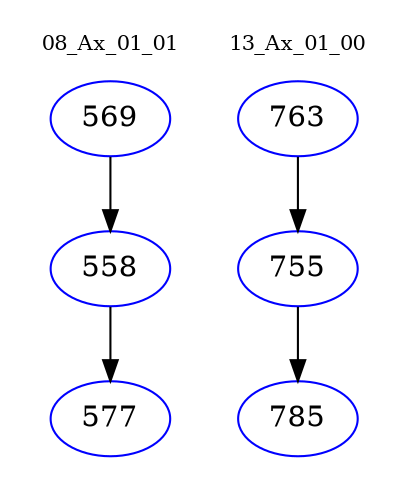 digraph{
subgraph cluster_0 {
color = white
label = "08_Ax_01_01";
fontsize=10;
T0_569 [label="569", color="blue"]
T0_569 -> T0_558 [color="black"]
T0_558 [label="558", color="blue"]
T0_558 -> T0_577 [color="black"]
T0_577 [label="577", color="blue"]
}
subgraph cluster_1 {
color = white
label = "13_Ax_01_00";
fontsize=10;
T1_763 [label="763", color="blue"]
T1_763 -> T1_755 [color="black"]
T1_755 [label="755", color="blue"]
T1_755 -> T1_785 [color="black"]
T1_785 [label="785", color="blue"]
}
}
